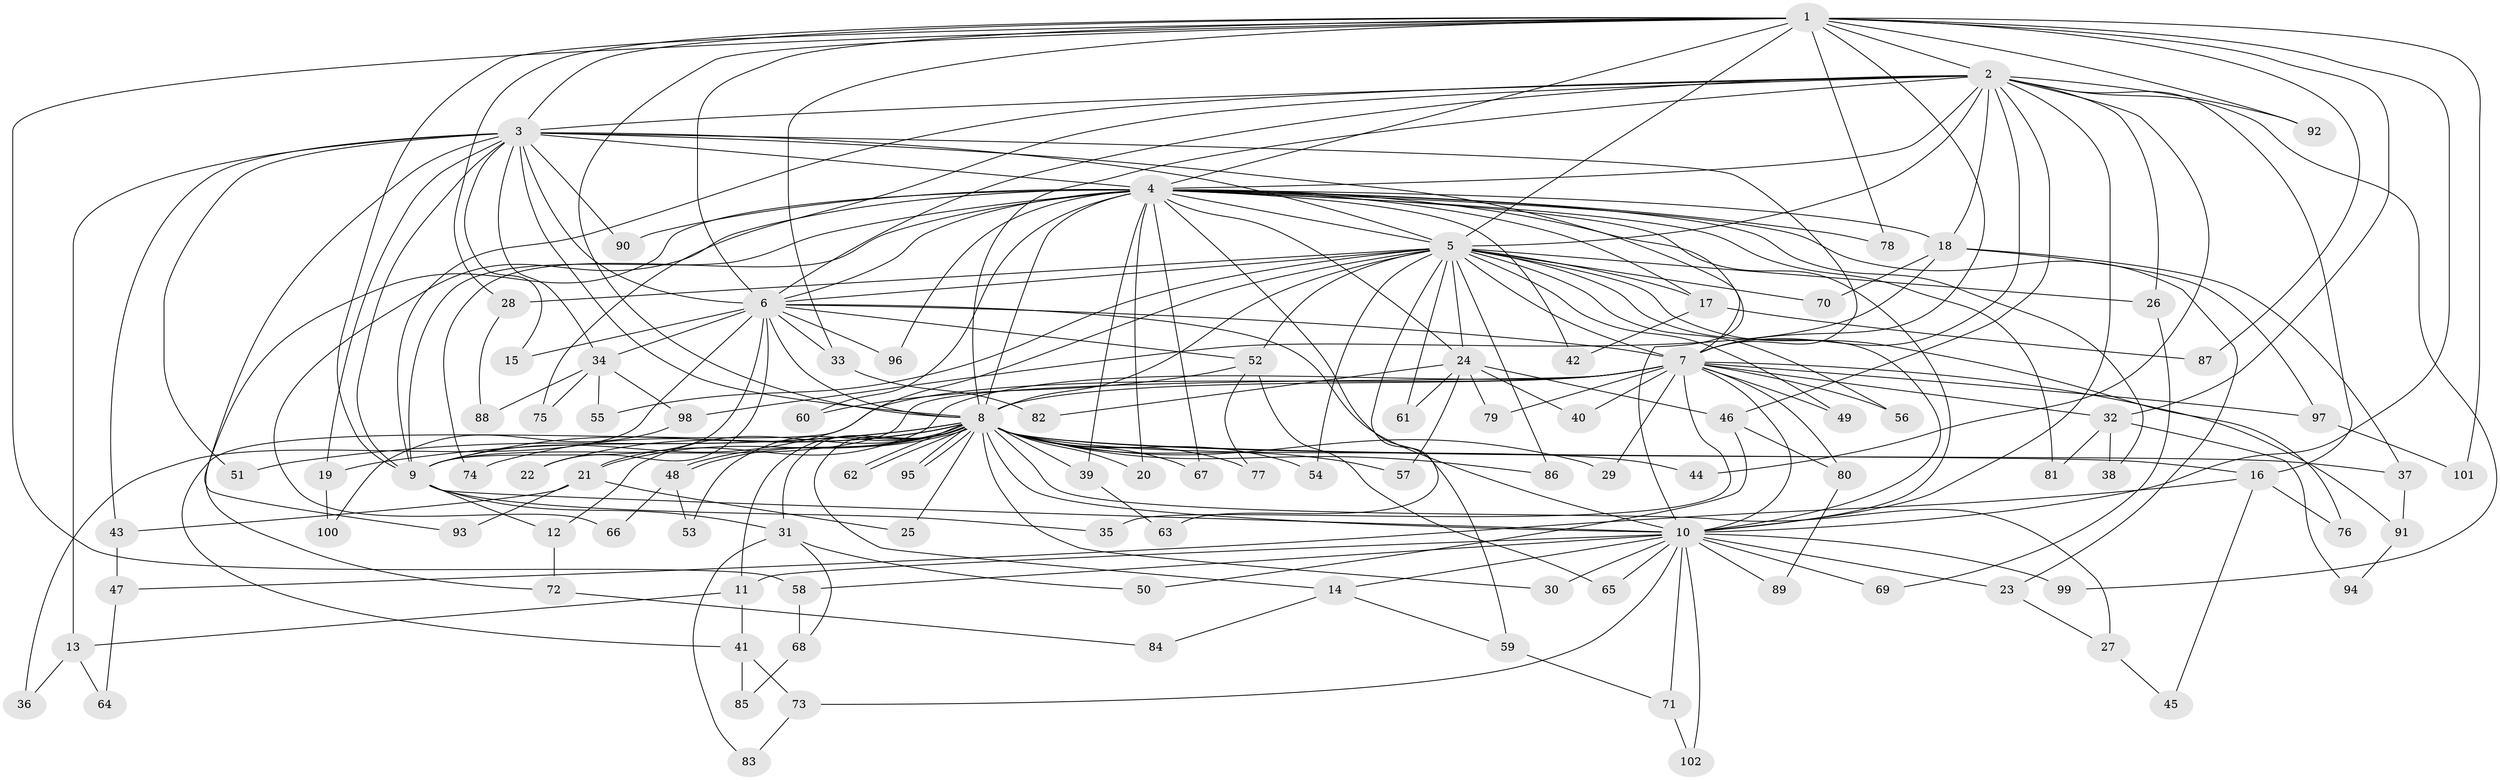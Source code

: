 // coarse degree distribution, {21: 0.02531645569620253, 16: 0.012658227848101266, 18: 0.012658227848101266, 25: 0.012658227848101266, 22: 0.012658227848101266, 36: 0.012658227848101266, 13: 0.012658227848101266, 19: 0.012658227848101266, 5: 0.06329113924050633, 3: 0.189873417721519, 4: 0.0379746835443038, 2: 0.569620253164557, 7: 0.012658227848101266, 8: 0.012658227848101266}
// Generated by graph-tools (version 1.1) at 2025/23/03/03/25 07:23:46]
// undirected, 102 vertices, 229 edges
graph export_dot {
graph [start="1"]
  node [color=gray90,style=filled];
  1;
  2;
  3;
  4;
  5;
  6;
  7;
  8;
  9;
  10;
  11;
  12;
  13;
  14;
  15;
  16;
  17;
  18;
  19;
  20;
  21;
  22;
  23;
  24;
  25;
  26;
  27;
  28;
  29;
  30;
  31;
  32;
  33;
  34;
  35;
  36;
  37;
  38;
  39;
  40;
  41;
  42;
  43;
  44;
  45;
  46;
  47;
  48;
  49;
  50;
  51;
  52;
  53;
  54;
  55;
  56;
  57;
  58;
  59;
  60;
  61;
  62;
  63;
  64;
  65;
  66;
  67;
  68;
  69;
  70;
  71;
  72;
  73;
  74;
  75;
  76;
  77;
  78;
  79;
  80;
  81;
  82;
  83;
  84;
  85;
  86;
  87;
  88;
  89;
  90;
  91;
  92;
  93;
  94;
  95;
  96;
  97;
  98;
  99;
  100;
  101;
  102;
  1 -- 2;
  1 -- 3;
  1 -- 4;
  1 -- 5;
  1 -- 6;
  1 -- 7;
  1 -- 8;
  1 -- 9;
  1 -- 10;
  1 -- 28;
  1 -- 32;
  1 -- 33;
  1 -- 58;
  1 -- 78;
  1 -- 87;
  1 -- 92;
  1 -- 101;
  2 -- 3;
  2 -- 4;
  2 -- 5;
  2 -- 6;
  2 -- 7;
  2 -- 8;
  2 -- 9;
  2 -- 10;
  2 -- 16;
  2 -- 18;
  2 -- 26;
  2 -- 44;
  2 -- 46;
  2 -- 75;
  2 -- 92;
  2 -- 99;
  3 -- 4;
  3 -- 5;
  3 -- 6;
  3 -- 7;
  3 -- 8;
  3 -- 9;
  3 -- 10;
  3 -- 13;
  3 -- 15;
  3 -- 19;
  3 -- 34;
  3 -- 43;
  3 -- 51;
  3 -- 90;
  3 -- 93;
  4 -- 5;
  4 -- 6;
  4 -- 7;
  4 -- 8;
  4 -- 9;
  4 -- 10;
  4 -- 17;
  4 -- 18;
  4 -- 20;
  4 -- 23;
  4 -- 24;
  4 -- 38;
  4 -- 39;
  4 -- 42;
  4 -- 59;
  4 -- 60;
  4 -- 66;
  4 -- 67;
  4 -- 72;
  4 -- 74;
  4 -- 78;
  4 -- 81;
  4 -- 90;
  4 -- 96;
  5 -- 6;
  5 -- 7;
  5 -- 8;
  5 -- 9;
  5 -- 10;
  5 -- 17;
  5 -- 24;
  5 -- 26;
  5 -- 28;
  5 -- 49;
  5 -- 52;
  5 -- 54;
  5 -- 55;
  5 -- 56;
  5 -- 61;
  5 -- 63;
  5 -- 70;
  5 -- 76;
  5 -- 86;
  6 -- 7;
  6 -- 8;
  6 -- 9;
  6 -- 10;
  6 -- 15;
  6 -- 22;
  6 -- 33;
  6 -- 34;
  6 -- 36;
  6 -- 52;
  6 -- 96;
  7 -- 8;
  7 -- 9;
  7 -- 10;
  7 -- 21;
  7 -- 29;
  7 -- 32;
  7 -- 35;
  7 -- 40;
  7 -- 41;
  7 -- 49;
  7 -- 56;
  7 -- 79;
  7 -- 80;
  7 -- 91;
  7 -- 97;
  8 -- 9;
  8 -- 10;
  8 -- 11;
  8 -- 12;
  8 -- 14;
  8 -- 16;
  8 -- 19;
  8 -- 20;
  8 -- 21;
  8 -- 22;
  8 -- 25;
  8 -- 27;
  8 -- 29;
  8 -- 30;
  8 -- 31;
  8 -- 37;
  8 -- 39;
  8 -- 44;
  8 -- 48;
  8 -- 48;
  8 -- 51;
  8 -- 53;
  8 -- 54;
  8 -- 57;
  8 -- 62;
  8 -- 62;
  8 -- 67;
  8 -- 74;
  8 -- 77;
  8 -- 86;
  8 -- 95;
  8 -- 95;
  9 -- 10;
  9 -- 12;
  9 -- 31;
  9 -- 35;
  10 -- 11;
  10 -- 14;
  10 -- 23;
  10 -- 30;
  10 -- 58;
  10 -- 65;
  10 -- 69;
  10 -- 71;
  10 -- 73;
  10 -- 89;
  10 -- 99;
  10 -- 102;
  11 -- 13;
  11 -- 41;
  12 -- 72;
  13 -- 36;
  13 -- 64;
  14 -- 59;
  14 -- 84;
  16 -- 45;
  16 -- 47;
  16 -- 76;
  17 -- 42;
  17 -- 87;
  18 -- 37;
  18 -- 70;
  18 -- 97;
  18 -- 98;
  19 -- 100;
  21 -- 25;
  21 -- 43;
  21 -- 93;
  23 -- 27;
  24 -- 40;
  24 -- 46;
  24 -- 57;
  24 -- 61;
  24 -- 79;
  24 -- 82;
  26 -- 69;
  27 -- 45;
  28 -- 88;
  31 -- 50;
  31 -- 68;
  31 -- 83;
  32 -- 38;
  32 -- 81;
  32 -- 94;
  33 -- 82;
  34 -- 55;
  34 -- 75;
  34 -- 88;
  34 -- 98;
  37 -- 91;
  39 -- 63;
  41 -- 73;
  41 -- 85;
  43 -- 47;
  46 -- 50;
  46 -- 80;
  47 -- 64;
  48 -- 53;
  48 -- 66;
  52 -- 60;
  52 -- 65;
  52 -- 77;
  58 -- 68;
  59 -- 71;
  68 -- 85;
  71 -- 102;
  72 -- 84;
  73 -- 83;
  80 -- 89;
  91 -- 94;
  97 -- 101;
  98 -- 100;
}
